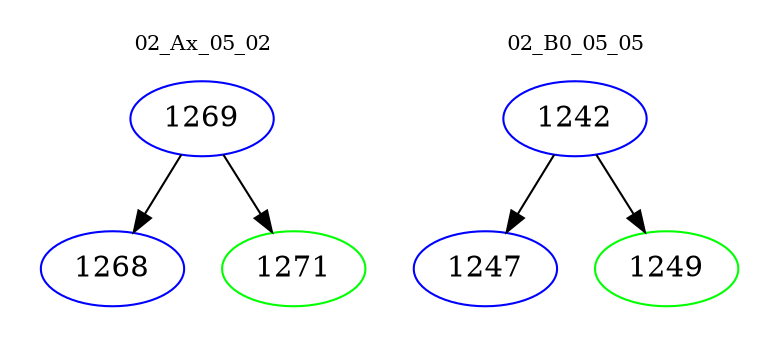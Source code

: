 digraph{
subgraph cluster_0 {
color = white
label = "02_Ax_05_02";
fontsize=10;
T0_1269 [label="1269", color="blue"]
T0_1269 -> T0_1268 [color="black"]
T0_1268 [label="1268", color="blue"]
T0_1269 -> T0_1271 [color="black"]
T0_1271 [label="1271", color="green"]
}
subgraph cluster_1 {
color = white
label = "02_B0_05_05";
fontsize=10;
T1_1242 [label="1242", color="blue"]
T1_1242 -> T1_1247 [color="black"]
T1_1247 [label="1247", color="blue"]
T1_1242 -> T1_1249 [color="black"]
T1_1249 [label="1249", color="green"]
}
}
